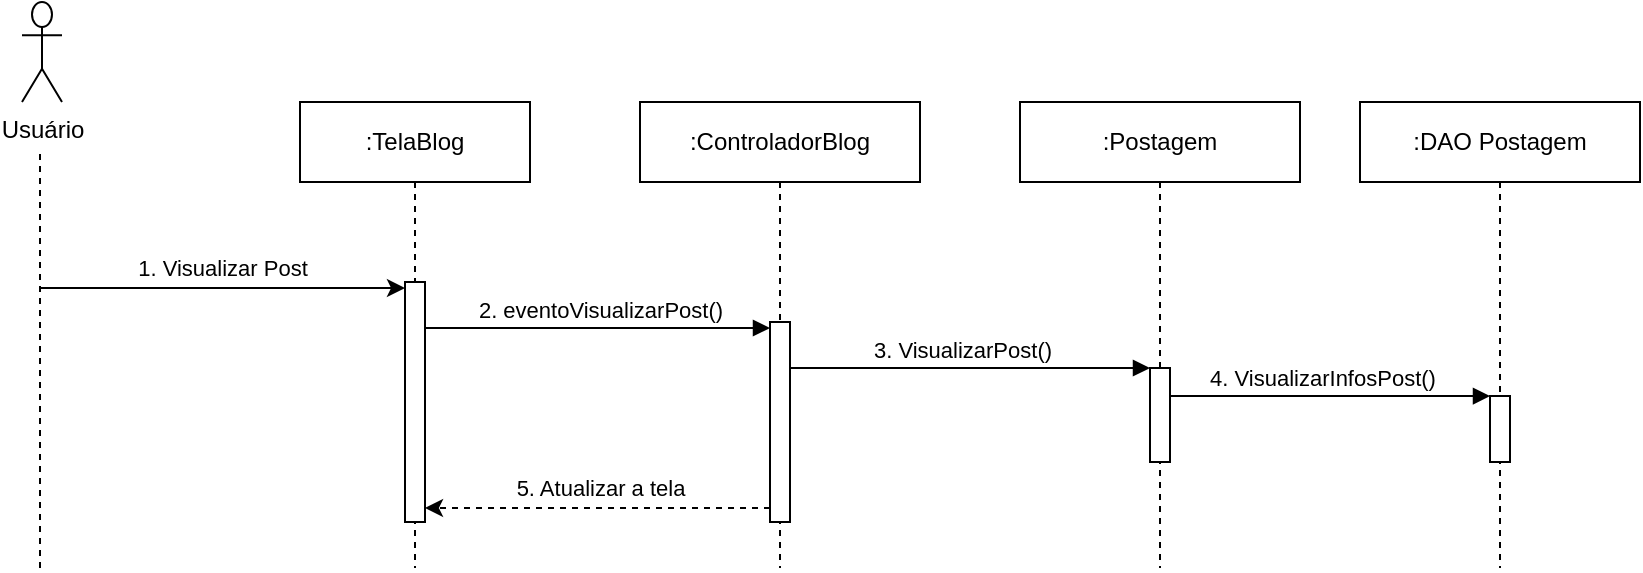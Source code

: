 <mxfile version="24.7.12">
  <diagram name="Page-1" id="2YBvvXClWsGukQMizWep">
    <mxGraphModel dx="1434" dy="738" grid="1" gridSize="10" guides="1" tooltips="1" connect="1" arrows="1" fold="1" page="1" pageScale="1" pageWidth="850" pageHeight="1100" math="0" shadow="0">
      <root>
        <mxCell id="0" />
        <mxCell id="1" parent="0" />
        <mxCell id="9W2UMyhUDM8AN_5umNmA-1" value=":TelaBlog" style="shape=umlLifeline;perimeter=lifelinePerimeter;whiteSpace=wrap;html=1;container=0;dropTarget=0;collapsible=0;recursiveResize=0;outlineConnect=0;portConstraint=eastwest;newEdgeStyle={&quot;edgeStyle&quot;:&quot;elbowEdgeStyle&quot;,&quot;elbow&quot;:&quot;vertical&quot;,&quot;curved&quot;:0,&quot;rounded&quot;:0};" parent="1" vertex="1">
          <mxGeometry x="230" y="167" width="115" height="233" as="geometry" />
        </mxCell>
        <mxCell id="9W2UMyhUDM8AN_5umNmA-2" value="" style="html=1;points=[];perimeter=orthogonalPerimeter;outlineConnect=0;targetShapes=umlLifeline;portConstraint=eastwest;newEdgeStyle={&quot;edgeStyle&quot;:&quot;elbowEdgeStyle&quot;,&quot;elbow&quot;:&quot;vertical&quot;,&quot;curved&quot;:0,&quot;rounded&quot;:0};" parent="9W2UMyhUDM8AN_5umNmA-1" vertex="1">
          <mxGeometry x="52.5" y="90" width="10" height="120" as="geometry" />
        </mxCell>
        <mxCell id="9W2UMyhUDM8AN_5umNmA-4" value=":ControladorBlog" style="shape=umlLifeline;perimeter=lifelinePerimeter;whiteSpace=wrap;html=1;container=0;dropTarget=0;collapsible=0;recursiveResize=0;outlineConnect=0;portConstraint=eastwest;newEdgeStyle={&quot;edgeStyle&quot;:&quot;elbowEdgeStyle&quot;,&quot;elbow&quot;:&quot;vertical&quot;,&quot;curved&quot;:0,&quot;rounded&quot;:0};" parent="1" vertex="1">
          <mxGeometry x="400" y="167" width="140" height="233" as="geometry" />
        </mxCell>
        <mxCell id="9W2UMyhUDM8AN_5umNmA-5" value="" style="html=1;points=[];perimeter=orthogonalPerimeter;outlineConnect=0;targetShapes=umlLifeline;portConstraint=eastwest;newEdgeStyle={&quot;edgeStyle&quot;:&quot;elbowEdgeStyle&quot;,&quot;elbow&quot;:&quot;vertical&quot;,&quot;curved&quot;:0,&quot;rounded&quot;:0};" parent="9W2UMyhUDM8AN_5umNmA-4" vertex="1">
          <mxGeometry x="65" y="110" width="10" height="100" as="geometry" />
        </mxCell>
        <mxCell id="9W2UMyhUDM8AN_5umNmA-7" value="2. eventoVisualizarPost()" style="html=1;verticalAlign=bottom;endArrow=block;edgeStyle=elbowEdgeStyle;elbow=vertical;curved=0;rounded=0;" parent="1" edge="1">
          <mxGeometry x="0.015" relative="1" as="geometry">
            <mxPoint x="292.5" y="280" as="sourcePoint" />
            <Array as="points">
              <mxPoint x="400" y="280" />
            </Array>
            <mxPoint x="465" y="280" as="targetPoint" />
            <mxPoint as="offset" />
          </mxGeometry>
        </mxCell>
        <mxCell id="9W2UMyhUDM8AN_5umNmA-8" value="" style="endArrow=none;dashed=1;html=1;rounded=0;" parent="1" edge="1">
          <mxGeometry width="50" height="50" relative="1" as="geometry">
            <mxPoint x="100" y="400" as="sourcePoint" />
            <mxPoint x="100" y="190" as="targetPoint" />
          </mxGeometry>
        </mxCell>
        <mxCell id="9W2UMyhUDM8AN_5umNmA-9" value="Usuário" style="shape=umlActor;verticalLabelPosition=bottom;verticalAlign=top;html=1;outlineConnect=0;" parent="1" vertex="1">
          <mxGeometry x="91" y="117" width="20" height="50" as="geometry" />
        </mxCell>
        <mxCell id="9W2UMyhUDM8AN_5umNmA-10" value="" style="endArrow=classic;html=1;rounded=0;" parent="1" target="9W2UMyhUDM8AN_5umNmA-2" edge="1">
          <mxGeometry width="50" height="50" relative="1" as="geometry">
            <mxPoint x="100" y="260" as="sourcePoint" />
            <mxPoint x="320" y="260" as="targetPoint" />
          </mxGeometry>
        </mxCell>
        <mxCell id="9W2UMyhUDM8AN_5umNmA-11" value="1. Visualizar Post" style="edgeLabel;html=1;align=center;verticalAlign=middle;resizable=0;points=[];" parent="9W2UMyhUDM8AN_5umNmA-10" vertex="1" connectable="0">
          <mxGeometry x="-0.093" y="-1" relative="1" as="geometry">
            <mxPoint x="8" y="-11" as="offset" />
          </mxGeometry>
        </mxCell>
        <mxCell id="WAS1BrxhrEb62qMjdOB_-1" value=":Postagem" style="shape=umlLifeline;perimeter=lifelinePerimeter;whiteSpace=wrap;html=1;container=0;dropTarget=0;collapsible=0;recursiveResize=0;outlineConnect=0;portConstraint=eastwest;newEdgeStyle={&quot;edgeStyle&quot;:&quot;elbowEdgeStyle&quot;,&quot;elbow&quot;:&quot;vertical&quot;,&quot;curved&quot;:0,&quot;rounded&quot;:0};" parent="1" vertex="1">
          <mxGeometry x="590" y="167" width="140" height="233" as="geometry" />
        </mxCell>
        <mxCell id="mN77-2DH2OsQfPDQatFt-2" value="" style="html=1;points=[];perimeter=orthogonalPerimeter;outlineConnect=0;targetShapes=umlLifeline;portConstraint=eastwest;newEdgeStyle={&quot;edgeStyle&quot;:&quot;elbowEdgeStyle&quot;,&quot;elbow&quot;:&quot;vertical&quot;,&quot;curved&quot;:0,&quot;rounded&quot;:0};" parent="WAS1BrxhrEb62qMjdOB_-1" vertex="1">
          <mxGeometry x="65" y="133" width="10" height="47" as="geometry" />
        </mxCell>
        <mxCell id="WAS1BrxhrEb62qMjdOB_-3" value="3. VisualizarPost()" style="html=1;verticalAlign=bottom;endArrow=block;edgeStyle=elbowEdgeStyle;elbow=vertical;curved=0;rounded=0;" parent="1" target="mN77-2DH2OsQfPDQatFt-2" edge="1">
          <mxGeometry x="-0.044" relative="1" as="geometry">
            <mxPoint x="475" y="300" as="sourcePoint" />
            <Array as="points">
              <mxPoint x="645" y="300" />
            </Array>
            <mxPoint x="600" y="300.5" as="targetPoint" />
            <mxPoint as="offset" />
          </mxGeometry>
        </mxCell>
        <mxCell id="WAS1BrxhrEb62qMjdOB_-9" value="" style="endArrow=classic;html=1;rounded=0;dashed=1;" parent="1" edge="1">
          <mxGeometry width="50" height="50" relative="1" as="geometry">
            <mxPoint x="465" y="370" as="sourcePoint" />
            <mxPoint x="292.5" y="370" as="targetPoint" />
            <Array as="points">
              <mxPoint x="410" y="370" />
              <mxPoint x="320" y="370" />
            </Array>
          </mxGeometry>
        </mxCell>
        <mxCell id="WAS1BrxhrEb62qMjdOB_-10" value="5. Atualizar a tela" style="edgeLabel;html=1;align=center;verticalAlign=middle;resizable=0;points=[];" parent="WAS1BrxhrEb62qMjdOB_-9" vertex="1" connectable="0">
          <mxGeometry x="-0.025" y="-3" relative="1" as="geometry">
            <mxPoint x="-1" y="-7" as="offset" />
          </mxGeometry>
        </mxCell>
        <mxCell id="mN77-2DH2OsQfPDQatFt-1" value=":DAO Postagem" style="shape=umlLifeline;perimeter=lifelinePerimeter;whiteSpace=wrap;html=1;container=0;dropTarget=0;collapsible=0;recursiveResize=0;outlineConnect=0;portConstraint=eastwest;newEdgeStyle={&quot;edgeStyle&quot;:&quot;elbowEdgeStyle&quot;,&quot;elbow&quot;:&quot;vertical&quot;,&quot;curved&quot;:0,&quot;rounded&quot;:0};" parent="1" vertex="1">
          <mxGeometry x="760" y="167" width="140" height="233" as="geometry" />
        </mxCell>
        <mxCell id="mN77-2DH2OsQfPDQatFt-4" value="" style="html=1;points=[];perimeter=orthogonalPerimeter;outlineConnect=0;targetShapes=umlLifeline;portConstraint=eastwest;newEdgeStyle={&quot;edgeStyle&quot;:&quot;elbowEdgeStyle&quot;,&quot;elbow&quot;:&quot;vertical&quot;,&quot;curved&quot;:0,&quot;rounded&quot;:0};" parent="mN77-2DH2OsQfPDQatFt-1" vertex="1">
          <mxGeometry x="65" y="147" width="10" height="33" as="geometry" />
        </mxCell>
        <mxCell id="mN77-2DH2OsQfPDQatFt-3" value="4. VisualizarInfosPost()" style="html=1;verticalAlign=bottom;endArrow=block;edgeStyle=elbowEdgeStyle;elbow=vertical;curved=0;rounded=0;" parent="1" edge="1">
          <mxGeometry x="-0.044" relative="1" as="geometry">
            <mxPoint x="665" y="314.054" as="sourcePoint" />
            <Array as="points" />
            <mxPoint x="825" y="314.054" as="targetPoint" />
            <mxPoint as="offset" />
          </mxGeometry>
        </mxCell>
      </root>
    </mxGraphModel>
  </diagram>
</mxfile>

